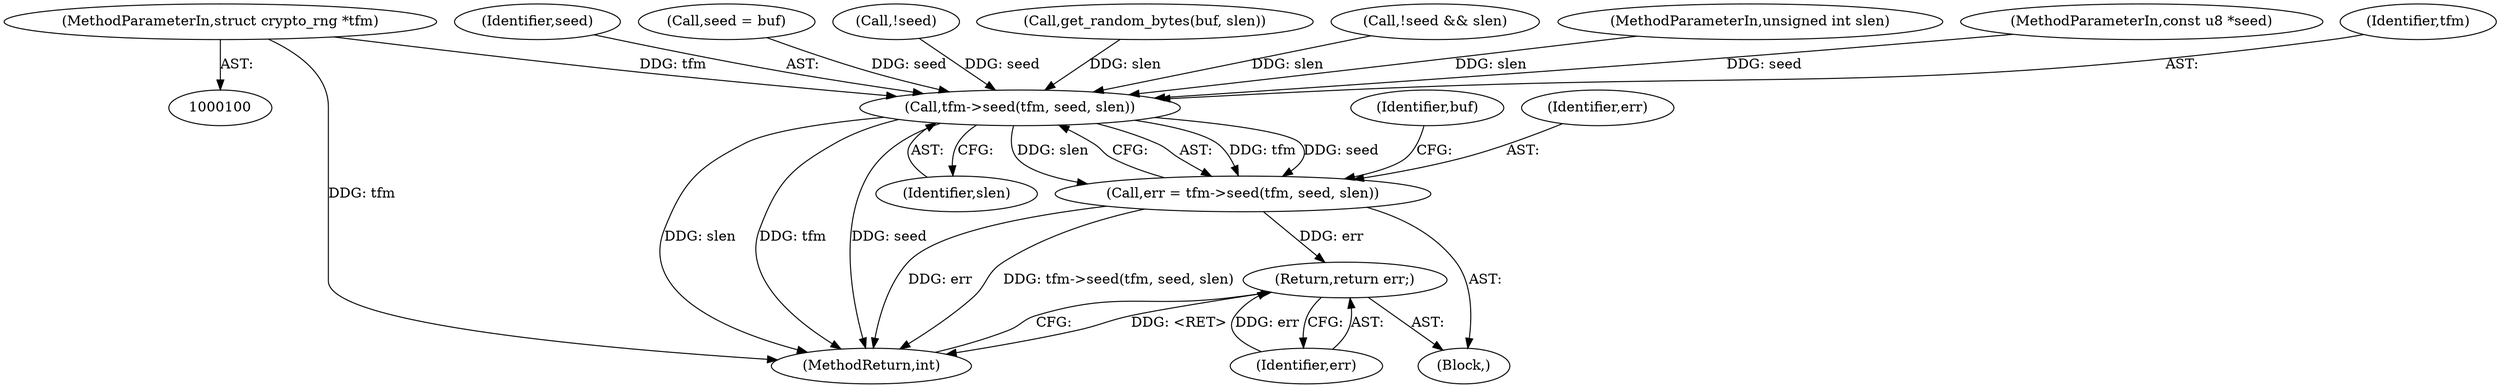 digraph "0_linux_94f1bb15bed84ad6c893916b7e7b9db6f1d7eec6_1@pointer" {
"1000101" [label="(MethodParameterIn,struct crypto_rng *tfm)"];
"1000135" [label="(Call,tfm->seed(tfm, seed, slen))"];
"1000133" [label="(Call,err = tfm->seed(tfm, seed, slen))"];
"1000141" [label="(Return,return err;)"];
"1000136" [label="(Identifier,tfm)"];
"1000137" [label="(Identifier,seed)"];
"1000130" [label="(Call,seed = buf)"];
"1000134" [label="(Identifier,err)"];
"1000112" [label="(Call,!seed)"];
"1000127" [label="(Call,get_random_bytes(buf, slen))"];
"1000142" [label="(Identifier,err)"];
"1000111" [label="(Call,!seed && slen)"];
"1000103" [label="(MethodParameterIn,unsigned int slen)"];
"1000143" [label="(MethodReturn,int)"];
"1000133" [label="(Call,err = tfm->seed(tfm, seed, slen))"];
"1000138" [label="(Identifier,slen)"];
"1000102" [label="(MethodParameterIn,const u8 *seed)"];
"1000135" [label="(Call,tfm->seed(tfm, seed, slen))"];
"1000104" [label="(Block,)"];
"1000101" [label="(MethodParameterIn,struct crypto_rng *tfm)"];
"1000141" [label="(Return,return err;)"];
"1000140" [label="(Identifier,buf)"];
"1000101" -> "1000100"  [label="AST: "];
"1000101" -> "1000143"  [label="DDG: tfm"];
"1000101" -> "1000135"  [label="DDG: tfm"];
"1000135" -> "1000133"  [label="AST: "];
"1000135" -> "1000138"  [label="CFG: "];
"1000136" -> "1000135"  [label="AST: "];
"1000137" -> "1000135"  [label="AST: "];
"1000138" -> "1000135"  [label="AST: "];
"1000133" -> "1000135"  [label="CFG: "];
"1000135" -> "1000143"  [label="DDG: slen"];
"1000135" -> "1000143"  [label="DDG: tfm"];
"1000135" -> "1000143"  [label="DDG: seed"];
"1000135" -> "1000133"  [label="DDG: tfm"];
"1000135" -> "1000133"  [label="DDG: seed"];
"1000135" -> "1000133"  [label="DDG: slen"];
"1000112" -> "1000135"  [label="DDG: seed"];
"1000130" -> "1000135"  [label="DDG: seed"];
"1000102" -> "1000135"  [label="DDG: seed"];
"1000111" -> "1000135"  [label="DDG: slen"];
"1000127" -> "1000135"  [label="DDG: slen"];
"1000103" -> "1000135"  [label="DDG: slen"];
"1000133" -> "1000104"  [label="AST: "];
"1000134" -> "1000133"  [label="AST: "];
"1000140" -> "1000133"  [label="CFG: "];
"1000133" -> "1000143"  [label="DDG: err"];
"1000133" -> "1000143"  [label="DDG: tfm->seed(tfm, seed, slen)"];
"1000133" -> "1000141"  [label="DDG: err"];
"1000141" -> "1000104"  [label="AST: "];
"1000141" -> "1000142"  [label="CFG: "];
"1000142" -> "1000141"  [label="AST: "];
"1000143" -> "1000141"  [label="CFG: "];
"1000141" -> "1000143"  [label="DDG: <RET>"];
"1000142" -> "1000141"  [label="DDG: err"];
}
